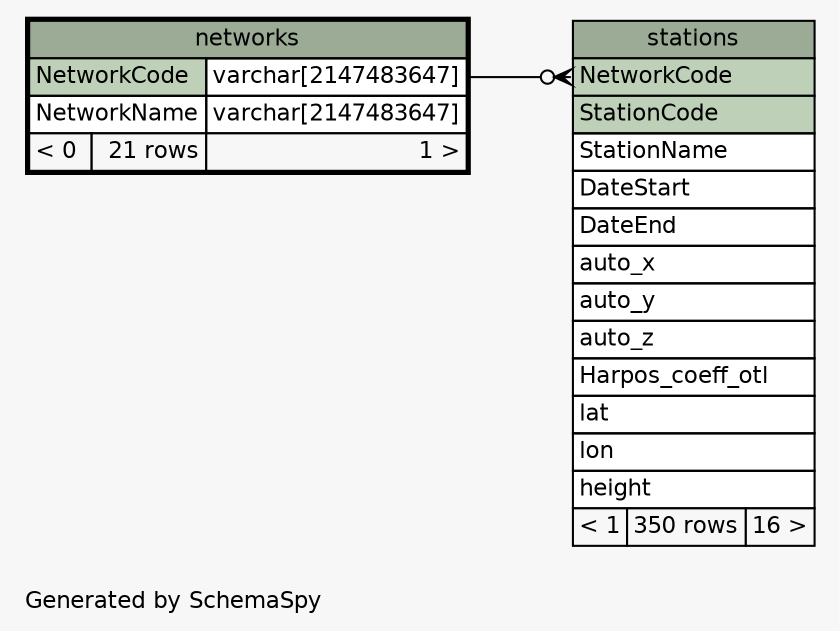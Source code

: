 // dot 2.36.0 on Linux 4.4.0-59-generic
// SchemaSpy rev 590
digraph "oneDegreeRelationshipsDiagram" {
  graph [
    rankdir="RL"
    bgcolor="#f7f7f7"
    label="\nGenerated by SchemaSpy"
    labeljust="l"
    nodesep="0.18"
    ranksep="0.46"
    fontname="Helvetica"
    fontsize="11"
  ];
  node [
    fontname="Helvetica"
    fontsize="11"
    shape="plaintext"
  ];
  edge [
    arrowsize="0.8"
  ];
  "stations":"NetworkCode":w -> "networks":"NetworkCode.type":e [arrowhead=none dir=back arrowtail=crowodot];
  "networks" [
    label=<
    <TABLE BORDER="2" CELLBORDER="1" CELLSPACING="0" BGCOLOR="#ffffff">
      <TR><TD COLSPAN="3" BGCOLOR="#9bab96" ALIGN="CENTER">networks</TD></TR>
      <TR><TD PORT="NetworkCode" COLSPAN="2" BGCOLOR="#bed1b8" ALIGN="LEFT">NetworkCode</TD><TD PORT="NetworkCode.type" ALIGN="LEFT">varchar[2147483647]</TD></TR>
      <TR><TD PORT="NetworkName" COLSPAN="2" ALIGN="LEFT">NetworkName</TD><TD PORT="NetworkName.type" ALIGN="LEFT">varchar[2147483647]</TD></TR>
      <TR><TD ALIGN="LEFT" BGCOLOR="#f7f7f7">&lt; 0</TD><TD ALIGN="RIGHT" BGCOLOR="#f7f7f7">21 rows</TD><TD ALIGN="RIGHT" BGCOLOR="#f7f7f7">1 &gt;</TD></TR>
    </TABLE>>
    URL="networks.html"
    tooltip="networks"
  ];
  "stations" [
    label=<
    <TABLE BORDER="0" CELLBORDER="1" CELLSPACING="0" BGCOLOR="#ffffff">
      <TR><TD COLSPAN="3" BGCOLOR="#9bab96" ALIGN="CENTER">stations</TD></TR>
      <TR><TD PORT="NetworkCode" COLSPAN="3" BGCOLOR="#bed1b8" ALIGN="LEFT">NetworkCode</TD></TR>
      <TR><TD PORT="StationCode" COLSPAN="3" BGCOLOR="#bed1b8" ALIGN="LEFT">StationCode</TD></TR>
      <TR><TD PORT="StationName" COLSPAN="3" ALIGN="LEFT">StationName</TD></TR>
      <TR><TD PORT="DateStart" COLSPAN="3" ALIGN="LEFT">DateStart</TD></TR>
      <TR><TD PORT="DateEnd" COLSPAN="3" ALIGN="LEFT">DateEnd</TD></TR>
      <TR><TD PORT="auto_x" COLSPAN="3" ALIGN="LEFT">auto_x</TD></TR>
      <TR><TD PORT="auto_y" COLSPAN="3" ALIGN="LEFT">auto_y</TD></TR>
      <TR><TD PORT="auto_z" COLSPAN="3" ALIGN="LEFT">auto_z</TD></TR>
      <TR><TD PORT="Harpos_coeff_otl" COLSPAN="3" ALIGN="LEFT">Harpos_coeff_otl</TD></TR>
      <TR><TD PORT="lat" COLSPAN="3" ALIGN="LEFT">lat</TD></TR>
      <TR><TD PORT="lon" COLSPAN="3" ALIGN="LEFT">lon</TD></TR>
      <TR><TD PORT="height" COLSPAN="3" ALIGN="LEFT">height</TD></TR>
      <TR><TD ALIGN="LEFT" BGCOLOR="#f7f7f7">&lt; 1</TD><TD ALIGN="RIGHT" BGCOLOR="#f7f7f7">350 rows</TD><TD ALIGN="RIGHT" BGCOLOR="#f7f7f7">16 &gt;</TD></TR>
    </TABLE>>
    URL="stations.html"
    tooltip="stations"
  ];
}
